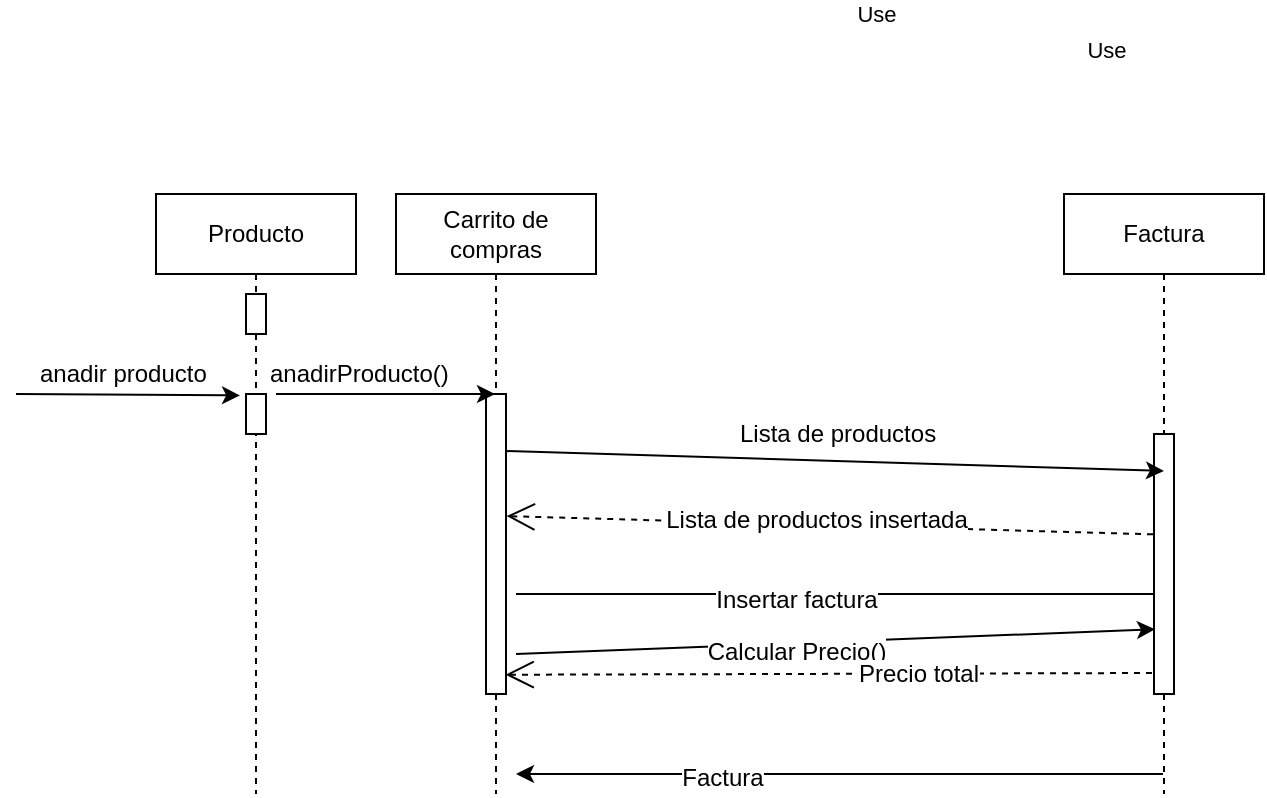 <mxfile version="12.1.0" type="device" pages="1"><diagram id="ImPhiVKVEmURkncAW_U7" name="Page-1"><mxGraphModel dx="879" dy="599" grid="1" gridSize="10" guides="1" tooltips="1" connect="1" arrows="1" fold="1" page="1" pageScale="1" pageWidth="850" pageHeight="1100" math="0" shadow="0"><root><mxCell id="0"/><mxCell id="1" parent="0"/><mxCell id="q6CCrxJxvUB7HwTKd28J-2" value="Producto" style="shape=umlLifeline;perimeter=lifelinePerimeter;whiteSpace=wrap;html=1;container=1;collapsible=0;recursiveResize=0;outlineConnect=0;" parent="1" vertex="1"><mxGeometry x="210" y="120" width="100" height="300" as="geometry"/></mxCell><mxCell id="q6CCrxJxvUB7HwTKd28J-23" value="" style="html=1;points=[];perimeter=orthogonalPerimeter;" parent="q6CCrxJxvUB7HwTKd28J-2" vertex="1"><mxGeometry x="45" y="50" width="10" height="20" as="geometry"/></mxCell><mxCell id="q6CCrxJxvUB7HwTKd28J-25" value="" style="html=1;points=[];perimeter=orthogonalPerimeter;" parent="q6CCrxJxvUB7HwTKd28J-2" vertex="1"><mxGeometry x="45" y="100" width="10" height="20" as="geometry"/></mxCell><mxCell id="q6CCrxJxvUB7HwTKd28J-12" value="" style="endArrow=classic;html=1;entryX=1.02;entryY=1.036;entryDx=0;entryDy=0;entryPerimeter=0;" parent="1" target="q6CCrxJxvUB7HwTKd28J-15" edge="1"><mxGeometry width="50" height="50" relative="1" as="geometry"><mxPoint x="140" y="220" as="sourcePoint"/><mxPoint x="260" y="220" as="targetPoint"/></mxGeometry></mxCell><mxCell id="q6CCrxJxvUB7HwTKd28J-15" value="anadir producto" style="text;html=1;resizable=0;points=[];autosize=1;align=left;verticalAlign=top;spacingTop=-4;" parent="1" vertex="1"><mxGeometry x="150" y="200" width="100" height="20" as="geometry"/></mxCell><mxCell id="q6CCrxJxvUB7HwTKd28J-16" value="Carrito de compras" style="shape=umlLifeline;perimeter=lifelinePerimeter;whiteSpace=wrap;html=1;container=1;collapsible=0;recursiveResize=0;outlineConnect=0;" parent="1" vertex="1"><mxGeometry x="330" y="120" width="100" height="300" as="geometry"/></mxCell><mxCell id="q6CCrxJxvUB7HwTKd28J-27" value="" style="html=1;points=[];perimeter=orthogonalPerimeter;" parent="q6CCrxJxvUB7HwTKd28J-16" vertex="1"><mxGeometry x="45" y="100" width="10" height="150" as="geometry"/></mxCell><mxCell id="q6CCrxJxvUB7HwTKd28J-17" value="" style="endArrow=classic;html=1;" parent="1" target="q6CCrxJxvUB7HwTKd28J-16" edge="1"><mxGeometry width="50" height="50" relative="1" as="geometry"><mxPoint x="270" y="220" as="sourcePoint"/><mxPoint x="355" y="180" as="targetPoint"/><Array as="points"/></mxGeometry></mxCell><mxCell id="q6CCrxJxvUB7HwTKd28J-19" value="Factura" style="shape=umlLifeline;perimeter=lifelinePerimeter;whiteSpace=wrap;html=1;container=1;collapsible=0;recursiveResize=0;outlineConnect=0;" parent="1" vertex="1"><mxGeometry x="664" y="120" width="100" height="300" as="geometry"/></mxCell><mxCell id="q6CCrxJxvUB7HwTKd28J-31" value="" style="html=1;points=[];perimeter=orthogonalPerimeter;" parent="q6CCrxJxvUB7HwTKd28J-19" vertex="1"><mxGeometry x="45" y="120" width="10" height="130" as="geometry"/></mxCell><mxCell id="q6CCrxJxvUB7HwTKd28J-26" value="anadirProducto()" style="text;html=1;resizable=0;points=[];autosize=1;align=left;verticalAlign=top;spacingTop=-4;" parent="1" vertex="1"><mxGeometry x="265" y="200" width="110" height="20" as="geometry"/></mxCell><mxCell id="q6CCrxJxvUB7HwTKd28J-43" value="" style="endArrow=classic;html=1;exitX=0.95;exitY=0.19;exitDx=0;exitDy=0;exitPerimeter=0;entryX=0.5;entryY=0.142;entryDx=0;entryDy=0;entryPerimeter=0;" parent="1" source="q6CCrxJxvUB7HwTKd28J-27" target="q6CCrxJxvUB7HwTKd28J-31" edge="1"><mxGeometry width="50" height="50" relative="1" as="geometry"><mxPoint x="430" y="280" as="sourcePoint"/><mxPoint x="480" y="230" as="targetPoint"/></mxGeometry></mxCell><mxCell id="q6CCrxJxvUB7HwTKd28J-44" value="Lista de productos&lt;br&gt;" style="text;html=1;resizable=0;points=[];autosize=1;align=left;verticalAlign=top;spacingTop=-4;" parent="1" vertex="1"><mxGeometry x="500" y="230" width="120" height="20" as="geometry"/></mxCell><mxCell id="q6CCrxJxvUB7HwTKd28J-55" value="Use" style="endArrow=open;endSize=12;dashed=1;html=1;exitX=-0.05;exitY=0.386;exitDx=0;exitDy=0;exitPerimeter=0;entryX=1.033;entryY=0.407;entryDx=0;entryDy=0;entryPerimeter=0;" parent="1" source="q6CCrxJxvUB7HwTKd28J-31" target="q6CCrxJxvUB7HwTKd28J-27" edge="1"><mxGeometry x="-0.815" y="-241" width="160" relative="1" as="geometry"><mxPoint x="385" y="290" as="sourcePoint"/><mxPoint x="400" y="260" as="targetPoint"/><Array as="points"/><mxPoint as="offset"/></mxGeometry></mxCell><mxCell id="q6CCrxJxvUB7HwTKd28J-58" value="Lista de productos insertada" style="text;html=1;resizable=0;points=[];align=center;verticalAlign=middle;labelBackgroundColor=#ffffff;" parent="q6CCrxJxvUB7HwTKd28J-55" vertex="1" connectable="0"><mxGeometry x="0.329" y="4" relative="1" as="geometry"><mxPoint x="46.5" y="-5" as="offset"/></mxGeometry></mxCell><mxCell id="q6CCrxJxvUB7HwTKd28J-61" value="" style="endArrow=none;html=1;exitX=1.5;exitY=0.667;exitDx=0;exitDy=0;exitPerimeter=0;" parent="1" source="q6CCrxJxvUB7HwTKd28J-27" target="q6CCrxJxvUB7HwTKd28J-31" edge="1"><mxGeometry width="50" height="50" relative="1" as="geometry"><mxPoint x="470" y="380" as="sourcePoint"/><mxPoint x="520" y="330" as="targetPoint"/></mxGeometry></mxCell><mxCell id="q6CCrxJxvUB7HwTKd28J-62" value="Insertar factura" style="text;html=1;resizable=0;points=[];align=center;verticalAlign=middle;labelBackgroundColor=#ffffff;" parent="q6CCrxJxvUB7HwTKd28J-61" vertex="1" connectable="0"><mxGeometry x="-0.125" y="-3" relative="1" as="geometry"><mxPoint as="offset"/></mxGeometry></mxCell><mxCell id="q6CCrxJxvUB7HwTKd28J-63" value="" style="endArrow=classic;html=1;exitX=1.5;exitY=0.867;exitDx=0;exitDy=0;exitPerimeter=0;entryX=0.05;entryY=0.751;entryDx=0;entryDy=0;entryPerimeter=0;" parent="1" source="q6CCrxJxvUB7HwTKd28J-27" target="q6CCrxJxvUB7HwTKd28J-31" edge="1"><mxGeometry width="50" height="50" relative="1" as="geometry"><mxPoint x="530" y="430" as="sourcePoint"/><mxPoint x="709" y="353" as="targetPoint"/></mxGeometry></mxCell><mxCell id="q6CCrxJxvUB7HwTKd28J-64" value="Calcular Precio()" style="text;html=1;resizable=0;points=[];align=center;verticalAlign=middle;labelBackgroundColor=#ffffff;" parent="q6CCrxJxvUB7HwTKd28J-63" vertex="1" connectable="0"><mxGeometry x="-0.53" y="-2" relative="1" as="geometry"><mxPoint x="65" y="-0.5" as="offset"/></mxGeometry></mxCell><mxCell id="q6CCrxJxvUB7HwTKd28J-65" value="Use" style="endArrow=open;endSize=12;dashed=1;html=1;exitX=-0.05;exitY=0.386;exitDx=0;exitDy=0;exitPerimeter=0;entryX=1.033;entryY=0.407;entryDx=0;entryDy=0;entryPerimeter=0;" parent="1" edge="1"><mxGeometry x="-0.151" y="-330" width="160" relative="1" as="geometry"><mxPoint x="708" y="359.5" as="sourcePoint"/><mxPoint x="384.83" y="360.37" as="targetPoint"/><Array as="points"/><mxPoint as="offset"/></mxGeometry></mxCell><mxCell id="q6CCrxJxvUB7HwTKd28J-66" value="Precio total" style="text;html=1;resizable=0;points=[];align=center;verticalAlign=middle;labelBackgroundColor=#ffffff;" parent="q6CCrxJxvUB7HwTKd28J-65" vertex="1" connectable="0"><mxGeometry x="0.329" y="4" relative="1" as="geometry"><mxPoint x="97" y="-4" as="offset"/></mxGeometry></mxCell><mxCell id="q6CCrxJxvUB7HwTKd28J-67" value="" style="endArrow=classic;html=1;" parent="1" source="q6CCrxJxvUB7HwTKd28J-19" edge="1"><mxGeometry width="50" height="50" relative="1" as="geometry"><mxPoint x="550" y="480" as="sourcePoint"/><mxPoint x="390" y="410" as="targetPoint"/></mxGeometry></mxCell><mxCell id="q6CCrxJxvUB7HwTKd28J-68" value="Factura" style="text;html=1;resizable=0;points=[];align=center;verticalAlign=middle;labelBackgroundColor=#ffffff;" parent="q6CCrxJxvUB7HwTKd28J-67" vertex="1" connectable="0"><mxGeometry x="0.364" y="2" relative="1" as="geometry"><mxPoint as="offset"/></mxGeometry></mxCell></root></mxGraphModel></diagram></mxfile>